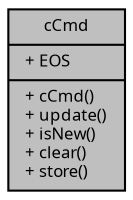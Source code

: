 digraph "cCmd"
{
  edge [fontname="Sans",fontsize="8",labelfontname="Sans",labelfontsize="8"];
  node [fontname="Sans",fontsize="8",shape=record];
  Node1 [label="{cCmd\n|+ EOS\l|+ cCmd()\l+ update()\l+ isNew()\l+ clear()\l+ store()\l}",height=0.2,width=0.4,color="black", fillcolor="grey75", style="filled", fontcolor="black"];
}
